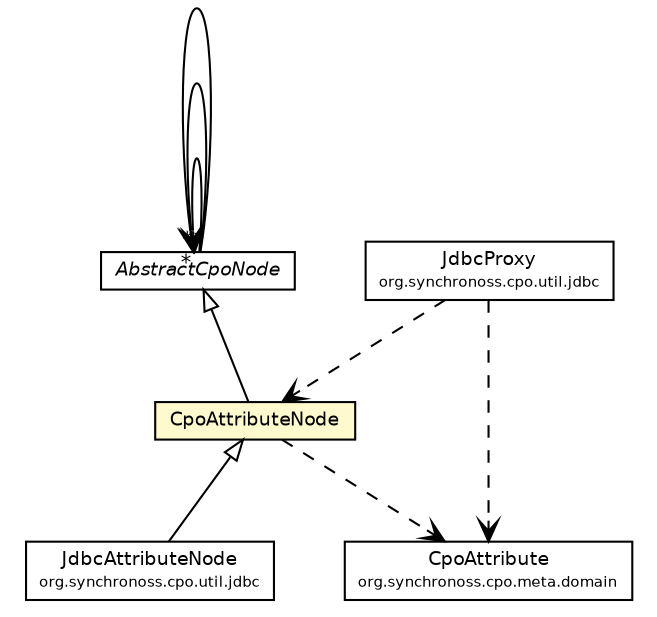 #!/usr/local/bin/dot
#
# Class diagram 
# Generated by UMLGraph version 5.1 (http://www.umlgraph.org/)
#

digraph G {
	edge [fontname="Helvetica",fontsize=10,labelfontname="Helvetica",labelfontsize=10];
	node [fontname="Helvetica",fontsize=10,shape=plaintext];
	nodesep=0.25;
	ranksep=0.5;
	// org.synchronoss.cpo.util.CpoAttributeNode
	c2910 [label=<<table title="org.synchronoss.cpo.util.CpoAttributeNode" border="0" cellborder="1" cellspacing="0" cellpadding="2" port="p" bgcolor="lemonChiffon" href="./CpoAttributeNode.html">
		<tr><td><table border="0" cellspacing="0" cellpadding="1">
<tr><td align="center" balign="center"> CpoAttributeNode </td></tr>
		</table></td></tr>
		</table>>, fontname="Helvetica", fontcolor="black", fontsize=9.0];
	// org.synchronoss.cpo.util.AbstractCpoNode
	c2917 [label=<<table title="org.synchronoss.cpo.util.AbstractCpoNode" border="0" cellborder="1" cellspacing="0" cellpadding="2" port="p" href="./AbstractCpoNode.html">
		<tr><td><table border="0" cellspacing="0" cellpadding="1">
<tr><td align="center" balign="center"><font face="Helvetica-Oblique"> AbstractCpoNode </font></td></tr>
		</table></td></tr>
		</table>>, fontname="Helvetica", fontcolor="black", fontsize=9.0];
	// org.synchronoss.cpo.util.jdbc.JdbcProxy
	c2923 [label=<<table title="org.synchronoss.cpo.util.jdbc.JdbcProxy" border="0" cellborder="1" cellspacing="0" cellpadding="2" port="p" href="./jdbc/JdbcProxy.html">
		<tr><td><table border="0" cellspacing="0" cellpadding="1">
<tr><td align="center" balign="center"> JdbcProxy </td></tr>
<tr><td align="center" balign="center"><font point-size="7.0"> org.synchronoss.cpo.util.jdbc </font></td></tr>
		</table></td></tr>
		</table>>, fontname="Helvetica", fontcolor="black", fontsize=9.0];
	// org.synchronoss.cpo.util.jdbc.JdbcAttributeNode
	c2929 [label=<<table title="org.synchronoss.cpo.util.jdbc.JdbcAttributeNode" border="0" cellborder="1" cellspacing="0" cellpadding="2" port="p" href="./jdbc/JdbcAttributeNode.html">
		<tr><td><table border="0" cellspacing="0" cellpadding="1">
<tr><td align="center" balign="center"> JdbcAttributeNode </td></tr>
<tr><td align="center" balign="center"><font point-size="7.0"> org.synchronoss.cpo.util.jdbc </font></td></tr>
		</table></td></tr>
		</table>>, fontname="Helvetica", fontcolor="black", fontsize=9.0];
	//org.synchronoss.cpo.util.CpoAttributeNode extends org.synchronoss.cpo.util.AbstractCpoNode
	c2917:p -> c2910:p [dir=back,arrowtail=empty];
	//org.synchronoss.cpo.util.jdbc.JdbcAttributeNode extends org.synchronoss.cpo.util.CpoAttributeNode
	c2910:p -> c2929:p [dir=back,arrowtail=empty];
	// org.synchronoss.cpo.util.AbstractCpoNode NAVASSOC org.synchronoss.cpo.util.AbstractCpoNode
	c2917:p -> c2917:p [taillabel="", label="", headlabel="*", fontname="Helvetica", fontcolor="black", fontsize=10.0, color="black", arrowhead=open];
	// org.synchronoss.cpo.util.AbstractCpoNode NAVASSOC org.synchronoss.cpo.util.AbstractCpoNode
	c2917:p -> c2917:p [taillabel="", label="", headlabel="*", fontname="Helvetica", fontcolor="black", fontsize=10.0, color="black", arrowhead=open];
	// org.synchronoss.cpo.util.AbstractCpoNode NAVASSOC org.synchronoss.cpo.util.AbstractCpoNode
	c2917:p -> c2917:p [taillabel="", label="", headlabel="*", fontname="Helvetica", fontcolor="black", fontsize=10.0, color="black", arrowhead=open];
	// org.synchronoss.cpo.util.CpoAttributeNode DEPEND org.synchronoss.cpo.meta.domain.CpoAttribute
	c2910:p -> c2951:p [taillabel="", label="", headlabel="", fontname="Helvetica", fontcolor="black", fontsize=10.0, color="black", arrowhead=open, style=dashed];
	// org.synchronoss.cpo.util.jdbc.JdbcProxy DEPEND org.synchronoss.cpo.util.CpoAttributeNode
	c2923:p -> c2910:p [taillabel="", label="", headlabel="", fontname="Helvetica", fontcolor="black", fontsize=10.0, color="black", arrowhead=open, style=dashed];
	// org.synchronoss.cpo.util.jdbc.JdbcProxy DEPEND org.synchronoss.cpo.meta.domain.CpoAttribute
	c2923:p -> c2951:p [taillabel="", label="", headlabel="", fontname="Helvetica", fontcolor="black", fontsize=10.0, color="black", arrowhead=open, style=dashed];
	// org.synchronoss.cpo.meta.domain.CpoAttribute
	c2951 [label=<<table title="org.synchronoss.cpo.meta.domain.CpoAttribute" border="0" cellborder="1" cellspacing="0" cellpadding="2" port="p" href="http://java.sun.com/j2se/1.4.2/docs/api/org/synchronoss/cpo/meta/domain/CpoAttribute.html">
		<tr><td><table border="0" cellspacing="0" cellpadding="1">
<tr><td align="center" balign="center"> CpoAttribute </td></tr>
<tr><td align="center" balign="center"><font point-size="7.0"> org.synchronoss.cpo.meta.domain </font></td></tr>
		</table></td></tr>
		</table>>, fontname="Helvetica", fontcolor="black", fontsize=9.0];
}


